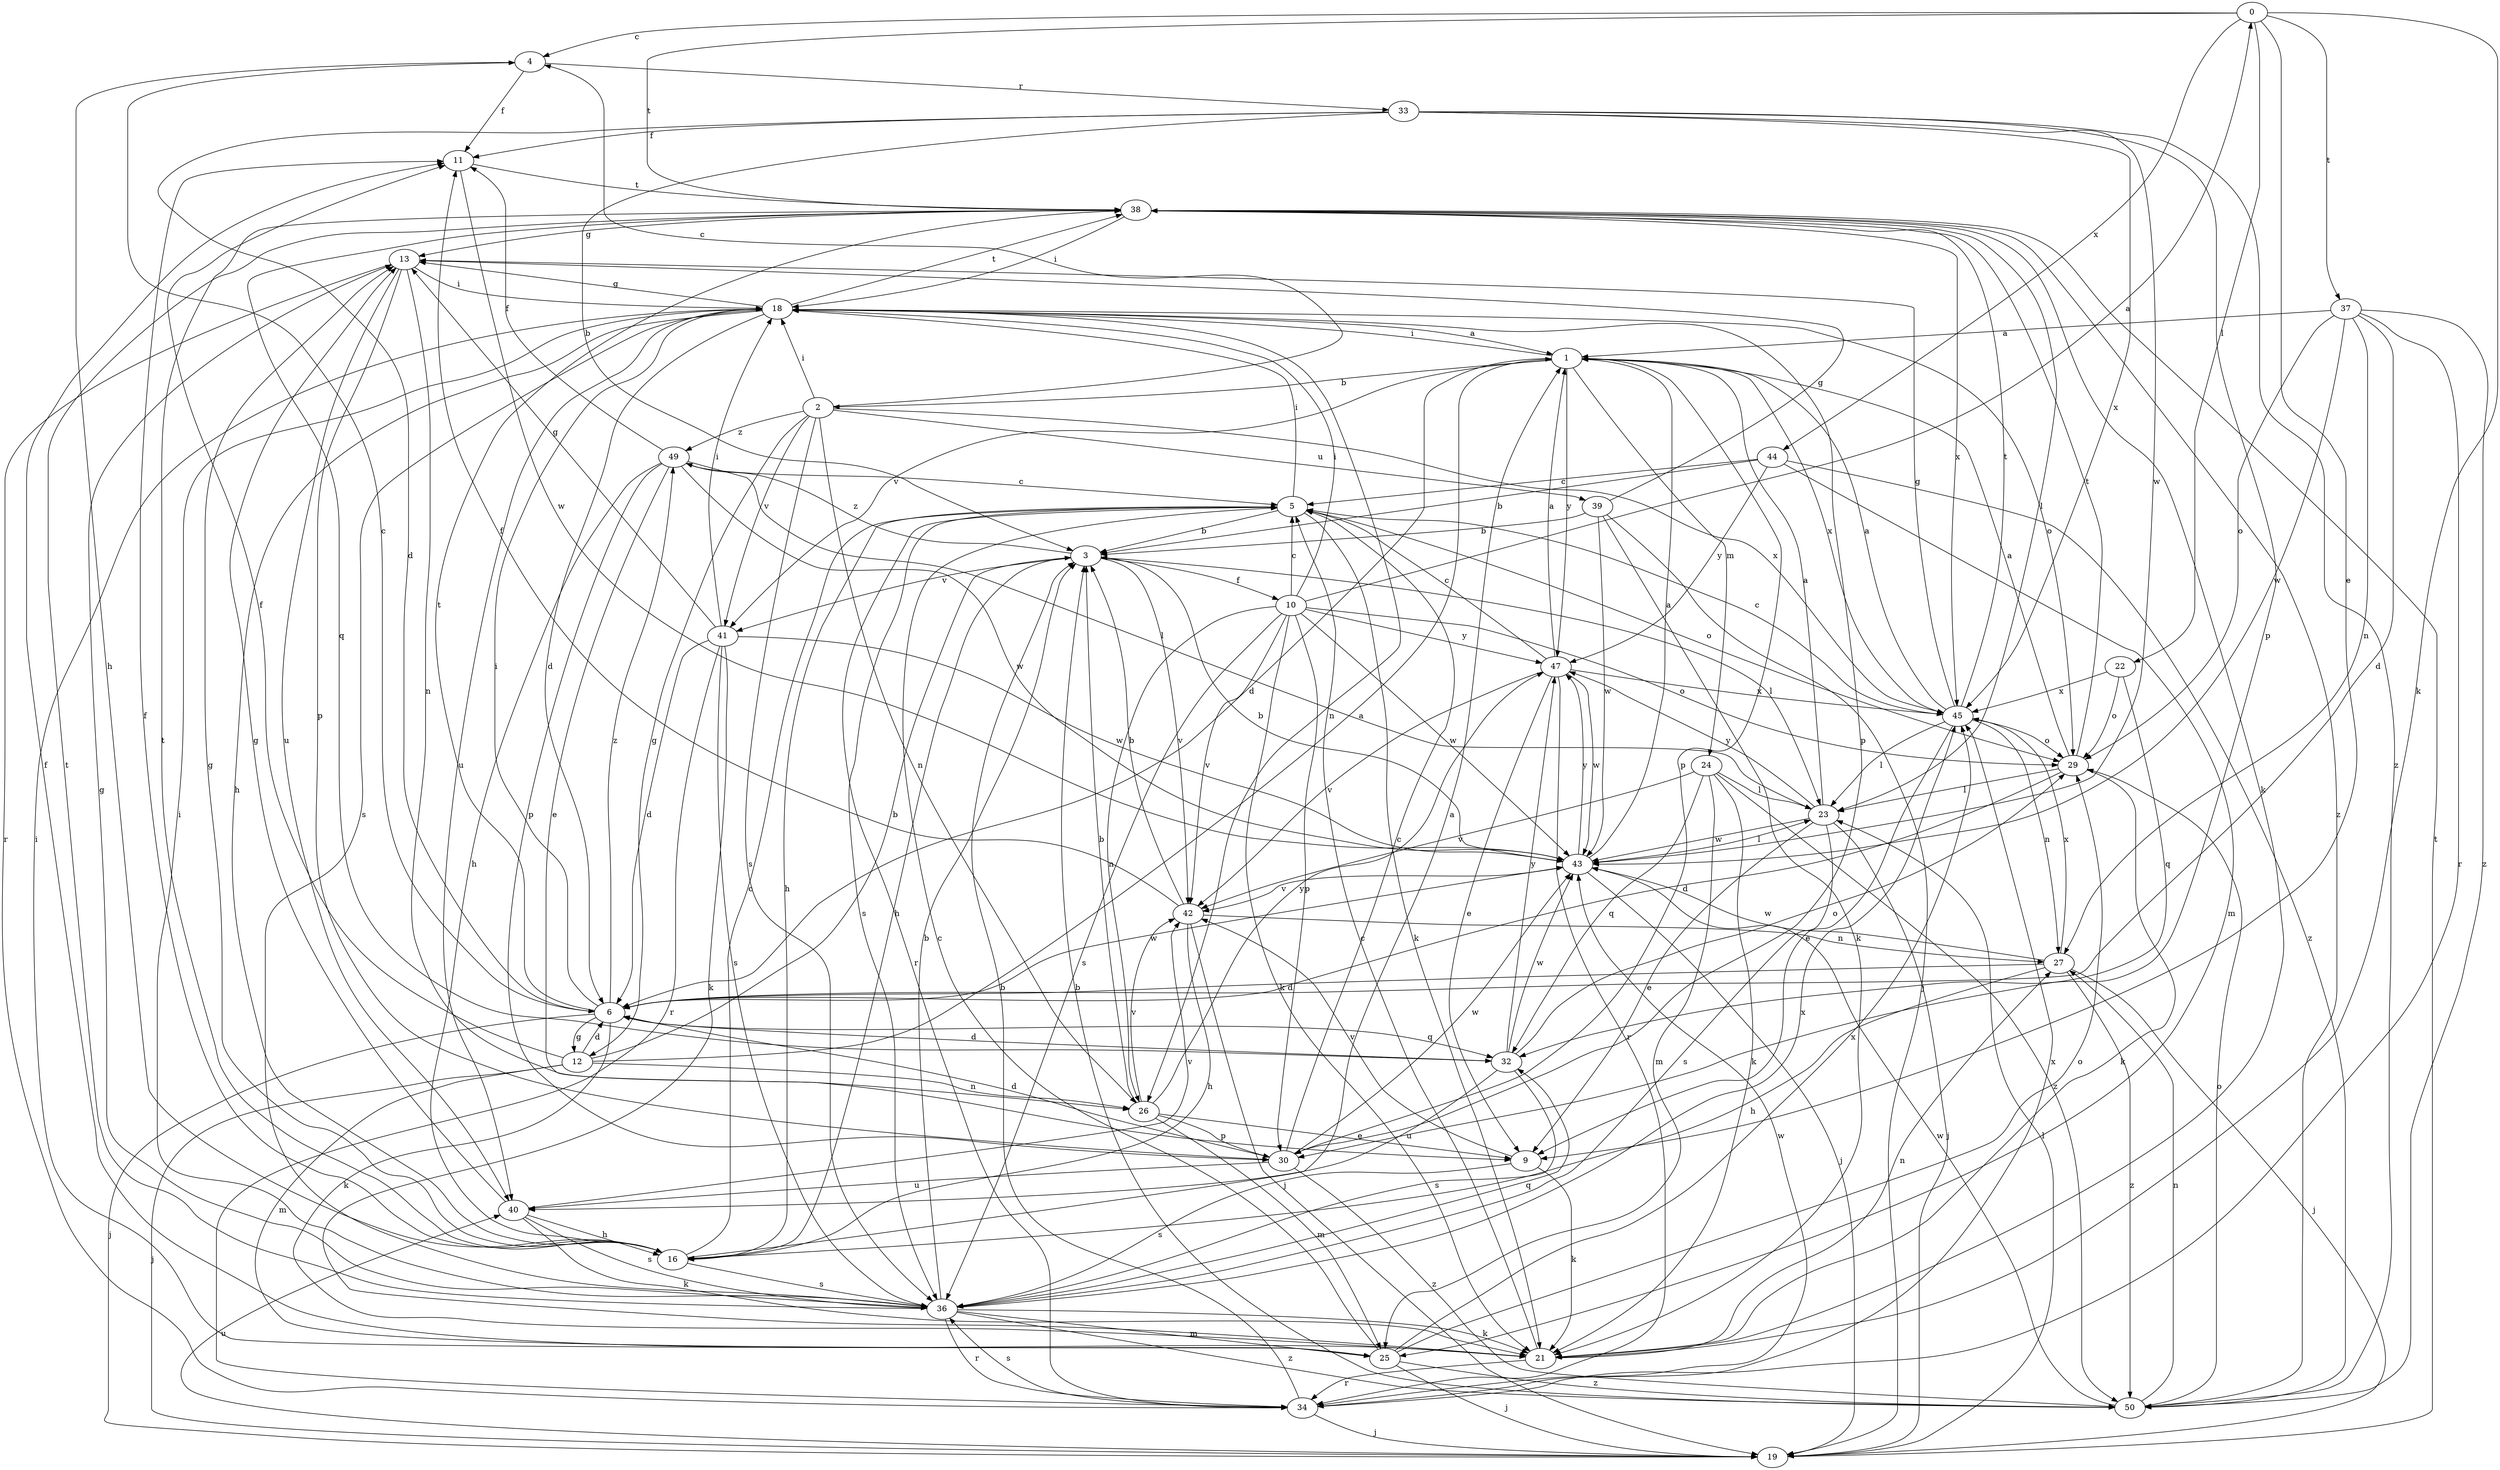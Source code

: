 strict digraph  {
0;
1;
2;
3;
4;
5;
6;
9;
10;
11;
12;
13;
16;
18;
19;
21;
22;
23;
24;
25;
26;
27;
29;
30;
32;
33;
34;
36;
37;
38;
39;
40;
41;
42;
43;
44;
45;
47;
49;
50;
0 -> 4  [label=c];
0 -> 9  [label=e];
0 -> 21  [label=k];
0 -> 22  [label=l];
0 -> 37  [label=t];
0 -> 38  [label=t];
0 -> 44  [label=x];
1 -> 2  [label=b];
1 -> 6  [label=d];
1 -> 18  [label=i];
1 -> 24  [label=m];
1 -> 30  [label=p];
1 -> 41  [label=v];
1 -> 45  [label=x];
1 -> 47  [label=y];
2 -> 4  [label=c];
2 -> 12  [label=g];
2 -> 18  [label=i];
2 -> 26  [label=n];
2 -> 36  [label=s];
2 -> 39  [label=u];
2 -> 41  [label=v];
2 -> 45  [label=x];
2 -> 49  [label=z];
3 -> 10  [label=f];
3 -> 16  [label=h];
3 -> 23  [label=l];
3 -> 41  [label=v];
3 -> 42  [label=v];
3 -> 49  [label=z];
4 -> 11  [label=f];
4 -> 16  [label=h];
4 -> 33  [label=r];
5 -> 3  [label=b];
5 -> 16  [label=h];
5 -> 18  [label=i];
5 -> 21  [label=k];
5 -> 29  [label=o];
5 -> 34  [label=r];
5 -> 36  [label=s];
6 -> 4  [label=c];
6 -> 12  [label=g];
6 -> 18  [label=i];
6 -> 19  [label=j];
6 -> 21  [label=k];
6 -> 32  [label=q];
6 -> 38  [label=t];
6 -> 43  [label=w];
6 -> 49  [label=z];
9 -> 21  [label=k];
9 -> 36  [label=s];
9 -> 42  [label=v];
10 -> 0  [label=a];
10 -> 5  [label=c];
10 -> 18  [label=i];
10 -> 21  [label=k];
10 -> 26  [label=n];
10 -> 29  [label=o];
10 -> 30  [label=p];
10 -> 36  [label=s];
10 -> 42  [label=v];
10 -> 43  [label=w];
10 -> 47  [label=y];
11 -> 38  [label=t];
11 -> 43  [label=w];
12 -> 1  [label=a];
12 -> 3  [label=b];
12 -> 6  [label=d];
12 -> 11  [label=f];
12 -> 19  [label=j];
12 -> 25  [label=m];
12 -> 26  [label=n];
13 -> 18  [label=i];
13 -> 26  [label=n];
13 -> 30  [label=p];
13 -> 34  [label=r];
13 -> 40  [label=u];
16 -> 1  [label=a];
16 -> 5  [label=c];
16 -> 11  [label=f];
16 -> 13  [label=g];
16 -> 36  [label=s];
16 -> 38  [label=t];
18 -> 1  [label=a];
18 -> 6  [label=d];
18 -> 13  [label=g];
18 -> 16  [label=h];
18 -> 26  [label=n];
18 -> 29  [label=o];
18 -> 30  [label=p];
18 -> 36  [label=s];
18 -> 38  [label=t];
18 -> 40  [label=u];
19 -> 23  [label=l];
19 -> 38  [label=t];
19 -> 40  [label=u];
21 -> 5  [label=c];
21 -> 11  [label=f];
21 -> 27  [label=n];
21 -> 34  [label=r];
22 -> 29  [label=o];
22 -> 32  [label=q];
22 -> 45  [label=x];
23 -> 1  [label=a];
23 -> 9  [label=e];
23 -> 19  [label=j];
23 -> 36  [label=s];
23 -> 43  [label=w];
23 -> 47  [label=y];
24 -> 21  [label=k];
24 -> 23  [label=l];
24 -> 25  [label=m];
24 -> 32  [label=q];
24 -> 42  [label=v];
24 -> 50  [label=z];
25 -> 5  [label=c];
25 -> 18  [label=i];
25 -> 19  [label=j];
25 -> 29  [label=o];
25 -> 45  [label=x];
25 -> 50  [label=z];
26 -> 3  [label=b];
26 -> 9  [label=e];
26 -> 25  [label=m];
26 -> 30  [label=p];
26 -> 42  [label=v];
26 -> 47  [label=y];
27 -> 6  [label=d];
27 -> 16  [label=h];
27 -> 19  [label=j];
27 -> 43  [label=w];
27 -> 45  [label=x];
27 -> 50  [label=z];
29 -> 1  [label=a];
29 -> 6  [label=d];
29 -> 21  [label=k];
29 -> 23  [label=l];
29 -> 38  [label=t];
30 -> 5  [label=c];
30 -> 6  [label=d];
30 -> 40  [label=u];
30 -> 43  [label=w];
30 -> 50  [label=z];
32 -> 6  [label=d];
32 -> 29  [label=o];
32 -> 36  [label=s];
32 -> 40  [label=u];
32 -> 43  [label=w];
32 -> 47  [label=y];
33 -> 3  [label=b];
33 -> 6  [label=d];
33 -> 11  [label=f];
33 -> 30  [label=p];
33 -> 43  [label=w];
33 -> 45  [label=x];
33 -> 50  [label=z];
34 -> 3  [label=b];
34 -> 19  [label=j];
34 -> 36  [label=s];
34 -> 43  [label=w];
34 -> 45  [label=x];
36 -> 3  [label=b];
36 -> 13  [label=g];
36 -> 18  [label=i];
36 -> 21  [label=k];
36 -> 25  [label=m];
36 -> 32  [label=q];
36 -> 34  [label=r];
36 -> 38  [label=t];
36 -> 45  [label=x];
36 -> 50  [label=z];
37 -> 1  [label=a];
37 -> 6  [label=d];
37 -> 27  [label=n];
37 -> 29  [label=o];
37 -> 34  [label=r];
37 -> 43  [label=w];
37 -> 50  [label=z];
38 -> 13  [label=g];
38 -> 18  [label=i];
38 -> 21  [label=k];
38 -> 23  [label=l];
38 -> 32  [label=q];
38 -> 45  [label=x];
38 -> 50  [label=z];
39 -> 3  [label=b];
39 -> 13  [label=g];
39 -> 19  [label=j];
39 -> 21  [label=k];
39 -> 43  [label=w];
40 -> 13  [label=g];
40 -> 16  [label=h];
40 -> 21  [label=k];
40 -> 36  [label=s];
40 -> 42  [label=v];
41 -> 6  [label=d];
41 -> 13  [label=g];
41 -> 18  [label=i];
41 -> 21  [label=k];
41 -> 34  [label=r];
41 -> 36  [label=s];
41 -> 43  [label=w];
42 -> 3  [label=b];
42 -> 11  [label=f];
42 -> 16  [label=h];
42 -> 19  [label=j];
42 -> 27  [label=n];
43 -> 1  [label=a];
43 -> 3  [label=b];
43 -> 19  [label=j];
43 -> 23  [label=l];
43 -> 42  [label=v];
43 -> 47  [label=y];
44 -> 3  [label=b];
44 -> 5  [label=c];
44 -> 25  [label=m];
44 -> 47  [label=y];
44 -> 50  [label=z];
45 -> 1  [label=a];
45 -> 5  [label=c];
45 -> 9  [label=e];
45 -> 13  [label=g];
45 -> 23  [label=l];
45 -> 27  [label=n];
45 -> 29  [label=o];
45 -> 38  [label=t];
47 -> 1  [label=a];
47 -> 5  [label=c];
47 -> 9  [label=e];
47 -> 34  [label=r];
47 -> 42  [label=v];
47 -> 43  [label=w];
47 -> 45  [label=x];
49 -> 5  [label=c];
49 -> 9  [label=e];
49 -> 11  [label=f];
49 -> 16  [label=h];
49 -> 23  [label=l];
49 -> 30  [label=p];
49 -> 43  [label=w];
50 -> 3  [label=b];
50 -> 27  [label=n];
50 -> 29  [label=o];
50 -> 43  [label=w];
}
